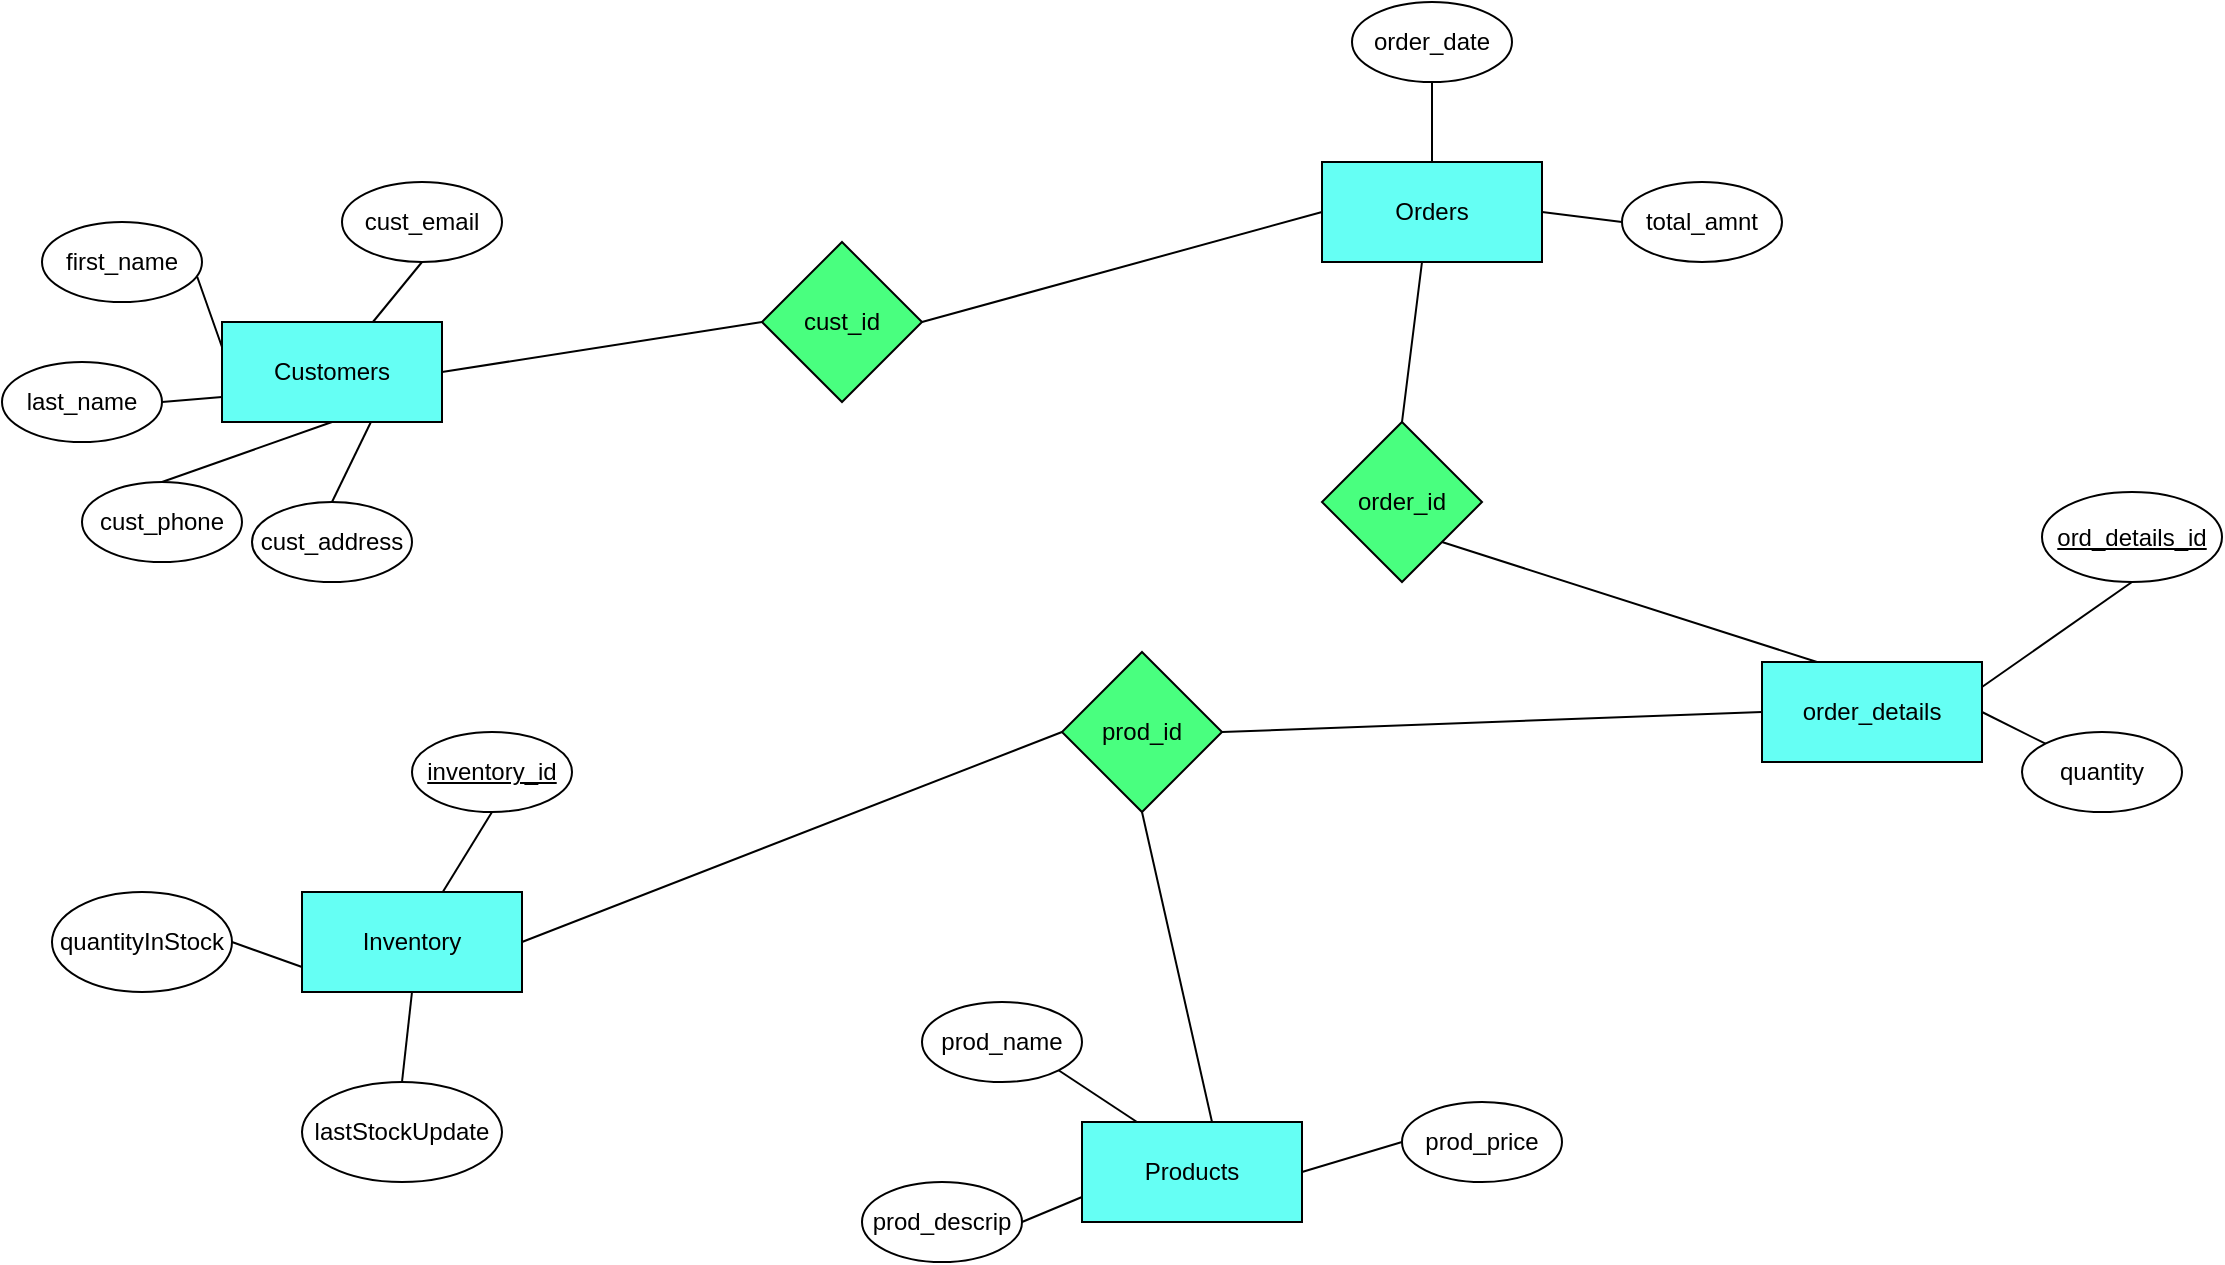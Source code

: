 <mxfile version="26.1.0">
  <diagram name="Page-1" id="2-f1YEitEnfm-woJKcYH">
    <mxGraphModel dx="1643" dy="700" grid="1" gridSize="10" guides="1" tooltips="1" connect="1" arrows="1" fold="1" page="1" pageScale="1" pageWidth="850" pageHeight="1100" math="0" shadow="0">
      <root>
        <mxCell id="0" />
        <mxCell id="1" parent="0" />
        <mxCell id="pleTyWSXxEkQMx23yRtu-1" value="Customers" style="rounded=0;whiteSpace=wrap;html=1;fillColor=light-dark(#65FFF4,var(--ge-dark-color, #121212));" vertex="1" parent="1">
          <mxGeometry x="130" y="180" width="110" height="50" as="geometry" />
        </mxCell>
        <mxCell id="pleTyWSXxEkQMx23yRtu-3" value="first_name" style="ellipse;whiteSpace=wrap;html=1;" vertex="1" parent="1">
          <mxGeometry x="40" y="130" width="80" height="40" as="geometry" />
        </mxCell>
        <mxCell id="pleTyWSXxEkQMx23yRtu-4" value="cust_phone" style="ellipse;whiteSpace=wrap;html=1;" vertex="1" parent="1">
          <mxGeometry x="60" y="260" width="80" height="40" as="geometry" />
        </mxCell>
        <mxCell id="pleTyWSXxEkQMx23yRtu-5" value="cust_address" style="ellipse;whiteSpace=wrap;html=1;" vertex="1" parent="1">
          <mxGeometry x="145" y="270" width="80" height="40" as="geometry" />
        </mxCell>
        <mxCell id="pleTyWSXxEkQMx23yRtu-6" value="cust_email" style="ellipse;whiteSpace=wrap;html=1;" vertex="1" parent="1">
          <mxGeometry x="190" y="110" width="80" height="40" as="geometry" />
        </mxCell>
        <mxCell id="pleTyWSXxEkQMx23yRtu-7" value="last_name" style="ellipse;whiteSpace=wrap;html=1;" vertex="1" parent="1">
          <mxGeometry x="20" y="200" width="80" height="40" as="geometry" />
        </mxCell>
        <mxCell id="pleTyWSXxEkQMx23yRtu-8" value="" style="endArrow=none;html=1;rounded=0;entryX=0.5;entryY=1;entryDx=0;entryDy=0;" edge="1" parent="1" source="pleTyWSXxEkQMx23yRtu-1" target="pleTyWSXxEkQMx23yRtu-6">
          <mxGeometry width="50" height="50" relative="1" as="geometry">
            <mxPoint x="400" y="280" as="sourcePoint" />
            <mxPoint x="450" y="230" as="targetPoint" />
            <Array as="points" />
          </mxGeometry>
        </mxCell>
        <mxCell id="pleTyWSXxEkQMx23yRtu-9" value="" style="endArrow=none;html=1;rounded=0;entryX=0;entryY=0.5;entryDx=0;entryDy=0;exitX=1;exitY=0.5;exitDx=0;exitDy=0;" edge="1" parent="1" source="pleTyWSXxEkQMx23yRtu-1" target="pleTyWSXxEkQMx23yRtu-57">
          <mxGeometry width="50" height="50" relative="1" as="geometry">
            <mxPoint x="215" y="190" as="sourcePoint" />
            <mxPoint x="130" y="150.0" as="targetPoint" />
            <Array as="points" />
          </mxGeometry>
        </mxCell>
        <mxCell id="pleTyWSXxEkQMx23yRtu-10" value="" style="endArrow=none;html=1;rounded=0;entryX=0.5;entryY=0;entryDx=0;entryDy=0;exitX=0.678;exitY=0.995;exitDx=0;exitDy=0;exitPerimeter=0;" edge="1" parent="1" source="pleTyWSXxEkQMx23yRtu-1" target="pleTyWSXxEkQMx23yRtu-5">
          <mxGeometry width="50" height="50" relative="1" as="geometry">
            <mxPoint x="200" y="240" as="sourcePoint" />
            <mxPoint x="250" y="170" as="targetPoint" />
            <Array as="points" />
          </mxGeometry>
        </mxCell>
        <mxCell id="pleTyWSXxEkQMx23yRtu-11" value="" style="endArrow=none;html=1;rounded=0;entryX=0.5;entryY=0;entryDx=0;entryDy=0;exitX=0.5;exitY=1;exitDx=0;exitDy=0;" edge="1" parent="1" source="pleTyWSXxEkQMx23yRtu-1" target="pleTyWSXxEkQMx23yRtu-4">
          <mxGeometry width="50" height="50" relative="1" as="geometry">
            <mxPoint x="215" y="240" as="sourcePoint" />
            <mxPoint x="195" y="280" as="targetPoint" />
            <Array as="points" />
          </mxGeometry>
        </mxCell>
        <mxCell id="pleTyWSXxEkQMx23yRtu-12" value="" style="endArrow=none;html=1;rounded=0;entryX=1;entryY=0.5;entryDx=0;entryDy=0;exitX=0;exitY=0.75;exitDx=0;exitDy=0;" edge="1" parent="1" source="pleTyWSXxEkQMx23yRtu-1" target="pleTyWSXxEkQMx23yRtu-7">
          <mxGeometry width="50" height="50" relative="1" as="geometry">
            <mxPoint x="225" y="250" as="sourcePoint" />
            <mxPoint x="205" y="290" as="targetPoint" />
            <Array as="points" />
          </mxGeometry>
        </mxCell>
        <mxCell id="pleTyWSXxEkQMx23yRtu-13" value="" style="endArrow=none;html=1;rounded=0;entryX=0.97;entryY=0.684;entryDx=0;entryDy=0;exitX=0;exitY=0.25;exitDx=0;exitDy=0;entryPerimeter=0;" edge="1" parent="1" source="pleTyWSXxEkQMx23yRtu-1" target="pleTyWSXxEkQMx23yRtu-3">
          <mxGeometry width="50" height="50" relative="1" as="geometry">
            <mxPoint x="235" y="260" as="sourcePoint" />
            <mxPoint x="215" y="300" as="targetPoint" />
            <Array as="points" />
          </mxGeometry>
        </mxCell>
        <mxCell id="pleTyWSXxEkQMx23yRtu-25" value="Orders" style="rounded=0;whiteSpace=wrap;html=1;fillColor=light-dark(#65FFF4,#000000);" vertex="1" parent="1">
          <mxGeometry x="680" y="100" width="110" height="50" as="geometry" />
        </mxCell>
        <mxCell id="pleTyWSXxEkQMx23yRtu-28" value="total_amnt" style="ellipse;whiteSpace=wrap;html=1;" vertex="1" parent="1">
          <mxGeometry x="830" y="110" width="80" height="40" as="geometry" />
        </mxCell>
        <mxCell id="pleTyWSXxEkQMx23yRtu-29" value="order_date" style="ellipse;whiteSpace=wrap;html=1;" vertex="1" parent="1">
          <mxGeometry x="695" y="20" width="80" height="40" as="geometry" />
        </mxCell>
        <mxCell id="pleTyWSXxEkQMx23yRtu-30" value="" style="endArrow=none;html=1;rounded=0;entryX=0.5;entryY=0;entryDx=0;entryDy=0;" edge="1" parent="1" target="pleTyWSXxEkQMx23yRtu-78">
          <mxGeometry width="50" height="50" relative="1" as="geometry">
            <mxPoint x="730" y="150" as="sourcePoint" />
            <mxPoint x="790" y="70" as="targetPoint" />
            <Array as="points" />
          </mxGeometry>
        </mxCell>
        <mxCell id="pleTyWSXxEkQMx23yRtu-31" value="" style="endArrow=none;html=1;rounded=0;entryX=1;entryY=0.5;entryDx=0;entryDy=0;exitX=0;exitY=0.5;exitDx=0;exitDy=0;" edge="1" parent="1" source="pleTyWSXxEkQMx23yRtu-25" target="pleTyWSXxEkQMx23yRtu-57">
          <mxGeometry width="50" height="50" relative="1" as="geometry">
            <mxPoint x="670" y="125" as="sourcePoint" />
            <mxPoint x="688.284" y="74.142" as="targetPoint" />
            <Array as="points" />
          </mxGeometry>
        </mxCell>
        <mxCell id="pleTyWSXxEkQMx23yRtu-32" value="" style="endArrow=none;html=1;rounded=0;entryX=0.5;entryY=1;entryDx=0;entryDy=0;" edge="1" parent="1" source="pleTyWSXxEkQMx23yRtu-25" target="pleTyWSXxEkQMx23yRtu-29">
          <mxGeometry width="50" height="50" relative="1" as="geometry">
            <mxPoint x="765" y="120" as="sourcePoint" />
            <mxPoint x="710" y="90" as="targetPoint" />
            <Array as="points" />
          </mxGeometry>
        </mxCell>
        <mxCell id="pleTyWSXxEkQMx23yRtu-33" value="" style="endArrow=none;html=1;rounded=0;entryX=0;entryY=0.5;entryDx=0;entryDy=0;exitX=1;exitY=0.5;exitDx=0;exitDy=0;" edge="1" parent="1" source="pleTyWSXxEkQMx23yRtu-25" target="pleTyWSXxEkQMx23yRtu-28">
          <mxGeometry width="50" height="50" relative="1" as="geometry">
            <mxPoint x="775" y="130" as="sourcePoint" />
            <mxPoint x="720" y="100" as="targetPoint" />
            <Array as="points" />
          </mxGeometry>
        </mxCell>
        <mxCell id="pleTyWSXxEkQMx23yRtu-36" value="order_details" style="rounded=0;whiteSpace=wrap;html=1;fillColor=light-dark(#65FFF4,#000000);" vertex="1" parent="1">
          <mxGeometry x="900" y="350" width="110" height="50" as="geometry" />
        </mxCell>
        <mxCell id="pleTyWSXxEkQMx23yRtu-39" value="quantity" style="ellipse;whiteSpace=wrap;html=1;" vertex="1" parent="1">
          <mxGeometry x="1030" y="385" width="80" height="40" as="geometry" />
        </mxCell>
        <mxCell id="pleTyWSXxEkQMx23yRtu-40" value="&lt;u&gt;ord_details_id&lt;/u&gt;" style="ellipse;whiteSpace=wrap;html=1;" vertex="1" parent="1">
          <mxGeometry x="1040" y="265" width="90" height="45" as="geometry" />
        </mxCell>
        <mxCell id="pleTyWSXxEkQMx23yRtu-41" value="" style="endArrow=none;html=1;rounded=0;entryX=1;entryY=0.5;entryDx=0;entryDy=0;exitX=0;exitY=0.5;exitDx=0;exitDy=0;" edge="1" parent="1" target="pleTyWSXxEkQMx23yRtu-76" source="pleTyWSXxEkQMx23yRtu-36">
          <mxGeometry width="50" height="50" relative="1" as="geometry">
            <mxPoint x="935" y="295" as="sourcePoint" />
            <mxPoint x="1010" y="325" as="targetPoint" />
            <Array as="points" />
          </mxGeometry>
        </mxCell>
        <mxCell id="pleTyWSXxEkQMx23yRtu-42" value="" style="endArrow=none;html=1;rounded=0;entryX=1;entryY=1;entryDx=0;entryDy=0;exitX=0.25;exitY=0;exitDx=0;exitDy=0;" edge="1" parent="1" source="pleTyWSXxEkQMx23yRtu-36" target="pleTyWSXxEkQMx23yRtu-78">
          <mxGeometry width="50" height="50" relative="1" as="geometry">
            <mxPoint x="895" y="325" as="sourcePoint" />
            <mxPoint x="970" y="300" as="targetPoint" />
            <Array as="points" />
          </mxGeometry>
        </mxCell>
        <mxCell id="pleTyWSXxEkQMx23yRtu-43" value="" style="endArrow=none;html=1;rounded=0;entryX=0.5;entryY=1;entryDx=0;entryDy=0;exitX=1;exitY=0.25;exitDx=0;exitDy=0;" edge="1" parent="1" source="pleTyWSXxEkQMx23yRtu-36" target="pleTyWSXxEkQMx23yRtu-40">
          <mxGeometry width="50" height="50" relative="1" as="geometry">
            <mxPoint x="955" y="315" as="sourcePoint" />
            <mxPoint x="900" y="285" as="targetPoint" />
            <Array as="points" />
          </mxGeometry>
        </mxCell>
        <mxCell id="pleTyWSXxEkQMx23yRtu-44" value="" style="endArrow=none;html=1;rounded=0;entryX=0;entryY=0;entryDx=0;entryDy=0;exitX=1;exitY=0.5;exitDx=0;exitDy=0;" edge="1" parent="1" source="pleTyWSXxEkQMx23yRtu-36" target="pleTyWSXxEkQMx23yRtu-39">
          <mxGeometry width="50" height="50" relative="1" as="geometry">
            <mxPoint x="965" y="325" as="sourcePoint" />
            <mxPoint x="910" y="295" as="targetPoint" />
            <Array as="points" />
          </mxGeometry>
        </mxCell>
        <mxCell id="pleTyWSXxEkQMx23yRtu-45" value="Inventory" style="rounded=0;whiteSpace=wrap;html=1;fillColor=light-dark(#65FFF4,#000000);" vertex="1" parent="1">
          <mxGeometry x="170" y="465" width="110" height="50" as="geometry" />
        </mxCell>
        <mxCell id="pleTyWSXxEkQMx23yRtu-46" value="&lt;u&gt;inventory_id&lt;/u&gt;" style="ellipse;whiteSpace=wrap;html=1;" vertex="1" parent="1">
          <mxGeometry x="225" y="385" width="80" height="40" as="geometry" />
        </mxCell>
        <mxCell id="pleTyWSXxEkQMx23yRtu-48" value="lastStockUpdate" style="ellipse;whiteSpace=wrap;html=1;" vertex="1" parent="1">
          <mxGeometry x="170" y="560" width="100" height="50" as="geometry" />
        </mxCell>
        <mxCell id="pleTyWSXxEkQMx23yRtu-49" value="quantityInStock" style="ellipse;whiteSpace=wrap;html=1;" vertex="1" parent="1">
          <mxGeometry x="45" y="465" width="90" height="50" as="geometry" />
        </mxCell>
        <mxCell id="pleTyWSXxEkQMx23yRtu-50" value="" style="endArrow=none;html=1;rounded=0;entryX=0.5;entryY=1;entryDx=0;entryDy=0;" edge="1" parent="1" target="pleTyWSXxEkQMx23yRtu-46" source="pleTyWSXxEkQMx23yRtu-45">
          <mxGeometry width="50" height="50" relative="1" as="geometry">
            <mxPoint x="230" y="445" as="sourcePoint" />
            <mxPoint x="175" y="415" as="targetPoint" />
            <Array as="points" />
          </mxGeometry>
        </mxCell>
        <mxCell id="pleTyWSXxEkQMx23yRtu-51" value="" style="endArrow=none;html=1;rounded=0;entryX=0;entryY=0.5;entryDx=0;entryDy=0;exitX=1;exitY=0.5;exitDx=0;exitDy=0;" edge="1" parent="1" source="pleTyWSXxEkQMx23yRtu-45" target="pleTyWSXxEkQMx23yRtu-76">
          <mxGeometry width="50" height="50" relative="1" as="geometry">
            <mxPoint x="190" y="475" as="sourcePoint" />
            <mxPoint x="153.284" y="419.142" as="targetPoint" />
            <Array as="points" />
          </mxGeometry>
        </mxCell>
        <mxCell id="pleTyWSXxEkQMx23yRtu-52" value="" style="endArrow=none;html=1;rounded=0;entryX=1;entryY=0.5;entryDx=0;entryDy=0;exitX=0;exitY=0.75;exitDx=0;exitDy=0;" edge="1" parent="1" source="pleTyWSXxEkQMx23yRtu-45" target="pleTyWSXxEkQMx23yRtu-49">
          <mxGeometry width="50" height="50" relative="1" as="geometry">
            <mxPoint x="250" y="465" as="sourcePoint" />
            <mxPoint x="195" y="435" as="targetPoint" />
            <Array as="points" />
          </mxGeometry>
        </mxCell>
        <mxCell id="pleTyWSXxEkQMx23yRtu-53" value="" style="endArrow=none;html=1;rounded=0;entryX=0.5;entryY=0;entryDx=0;entryDy=0;exitX=0.5;exitY=1;exitDx=0;exitDy=0;" edge="1" parent="1" source="pleTyWSXxEkQMx23yRtu-45" target="pleTyWSXxEkQMx23yRtu-48">
          <mxGeometry width="50" height="50" relative="1" as="geometry">
            <mxPoint x="260" y="475" as="sourcePoint" />
            <mxPoint x="205" y="445" as="targetPoint" />
            <Array as="points" />
          </mxGeometry>
        </mxCell>
        <mxCell id="pleTyWSXxEkQMx23yRtu-57" value="cust_id" style="rhombus;whiteSpace=wrap;html=1;fillColor=light-dark(#49FF7F,var(--ge-dark-color, #121212));" vertex="1" parent="1">
          <mxGeometry x="400" y="140" width="80" height="80" as="geometry" />
        </mxCell>
        <mxCell id="pleTyWSXxEkQMx23yRtu-67" value="Products" style="rounded=0;whiteSpace=wrap;html=1;fillColor=light-dark(#65FFF4,#000000);" vertex="1" parent="1">
          <mxGeometry x="560" y="580" width="110" height="50" as="geometry" />
        </mxCell>
        <mxCell id="pleTyWSXxEkQMx23yRtu-69" value="prod_name" style="ellipse;whiteSpace=wrap;html=1;" vertex="1" parent="1">
          <mxGeometry x="480" y="520" width="80" height="40" as="geometry" />
        </mxCell>
        <mxCell id="pleTyWSXxEkQMx23yRtu-70" value="prod_price" style="ellipse;whiteSpace=wrap;html=1;" vertex="1" parent="1">
          <mxGeometry x="720" y="570" width="80" height="40" as="geometry" />
        </mxCell>
        <mxCell id="pleTyWSXxEkQMx23yRtu-71" value="prod_descrip" style="ellipse;whiteSpace=wrap;html=1;" vertex="1" parent="1">
          <mxGeometry x="450" y="610" width="80" height="40" as="geometry" />
        </mxCell>
        <mxCell id="pleTyWSXxEkQMx23yRtu-72" value="" style="endArrow=none;html=1;rounded=0;entryX=0.5;entryY=1;entryDx=0;entryDy=0;exitX=0.5;exitY=0;exitDx=0;exitDy=0;" edge="1" parent="1" target="pleTyWSXxEkQMx23yRtu-76">
          <mxGeometry width="50" height="50" relative="1" as="geometry">
            <mxPoint x="625" y="580" as="sourcePoint" />
            <mxPoint x="660" y="540" as="targetPoint" />
            <Array as="points" />
          </mxGeometry>
        </mxCell>
        <mxCell id="pleTyWSXxEkQMx23yRtu-73" value="" style="endArrow=none;html=1;rounded=0;entryX=1;entryY=1;entryDx=0;entryDy=0;exitX=0.25;exitY=0;exitDx=0;exitDy=0;" edge="1" parent="1" source="pleTyWSXxEkQMx23yRtu-67" target="pleTyWSXxEkQMx23yRtu-69">
          <mxGeometry width="50" height="50" relative="1" as="geometry">
            <mxPoint x="585" y="610" as="sourcePoint" />
            <mxPoint x="530" y="580" as="targetPoint" />
            <Array as="points" />
          </mxGeometry>
        </mxCell>
        <mxCell id="pleTyWSXxEkQMx23yRtu-74" value="" style="endArrow=none;html=1;rounded=0;entryX=1;entryY=0.5;entryDx=0;entryDy=0;exitX=0;exitY=0.75;exitDx=0;exitDy=0;" edge="1" parent="1" source="pleTyWSXxEkQMx23yRtu-67" target="pleTyWSXxEkQMx23yRtu-71">
          <mxGeometry width="50" height="50" relative="1" as="geometry">
            <mxPoint x="645" y="600" as="sourcePoint" />
            <mxPoint x="590" y="570" as="targetPoint" />
            <Array as="points" />
          </mxGeometry>
        </mxCell>
        <mxCell id="pleTyWSXxEkQMx23yRtu-75" value="" style="endArrow=none;html=1;rounded=0;entryX=0;entryY=0.5;entryDx=0;entryDy=0;exitX=1;exitY=0.5;exitDx=0;exitDy=0;" edge="1" parent="1" source="pleTyWSXxEkQMx23yRtu-67" target="pleTyWSXxEkQMx23yRtu-70">
          <mxGeometry width="50" height="50" relative="1" as="geometry">
            <mxPoint x="655" y="610" as="sourcePoint" />
            <mxPoint x="600" y="580" as="targetPoint" />
            <Array as="points" />
          </mxGeometry>
        </mxCell>
        <mxCell id="pleTyWSXxEkQMx23yRtu-76" value="prod_id" style="rhombus;whiteSpace=wrap;html=1;fillColor=light-dark(#49FF7F,#000000);" vertex="1" parent="1">
          <mxGeometry x="550" y="345" width="80" height="80" as="geometry" />
        </mxCell>
        <mxCell id="pleTyWSXxEkQMx23yRtu-78" value="order_id" style="rhombus;whiteSpace=wrap;html=1;fillColor=light-dark(#49FF7F,#000000);" vertex="1" parent="1">
          <mxGeometry x="680" y="230" width="80" height="80" as="geometry" />
        </mxCell>
      </root>
    </mxGraphModel>
  </diagram>
</mxfile>
